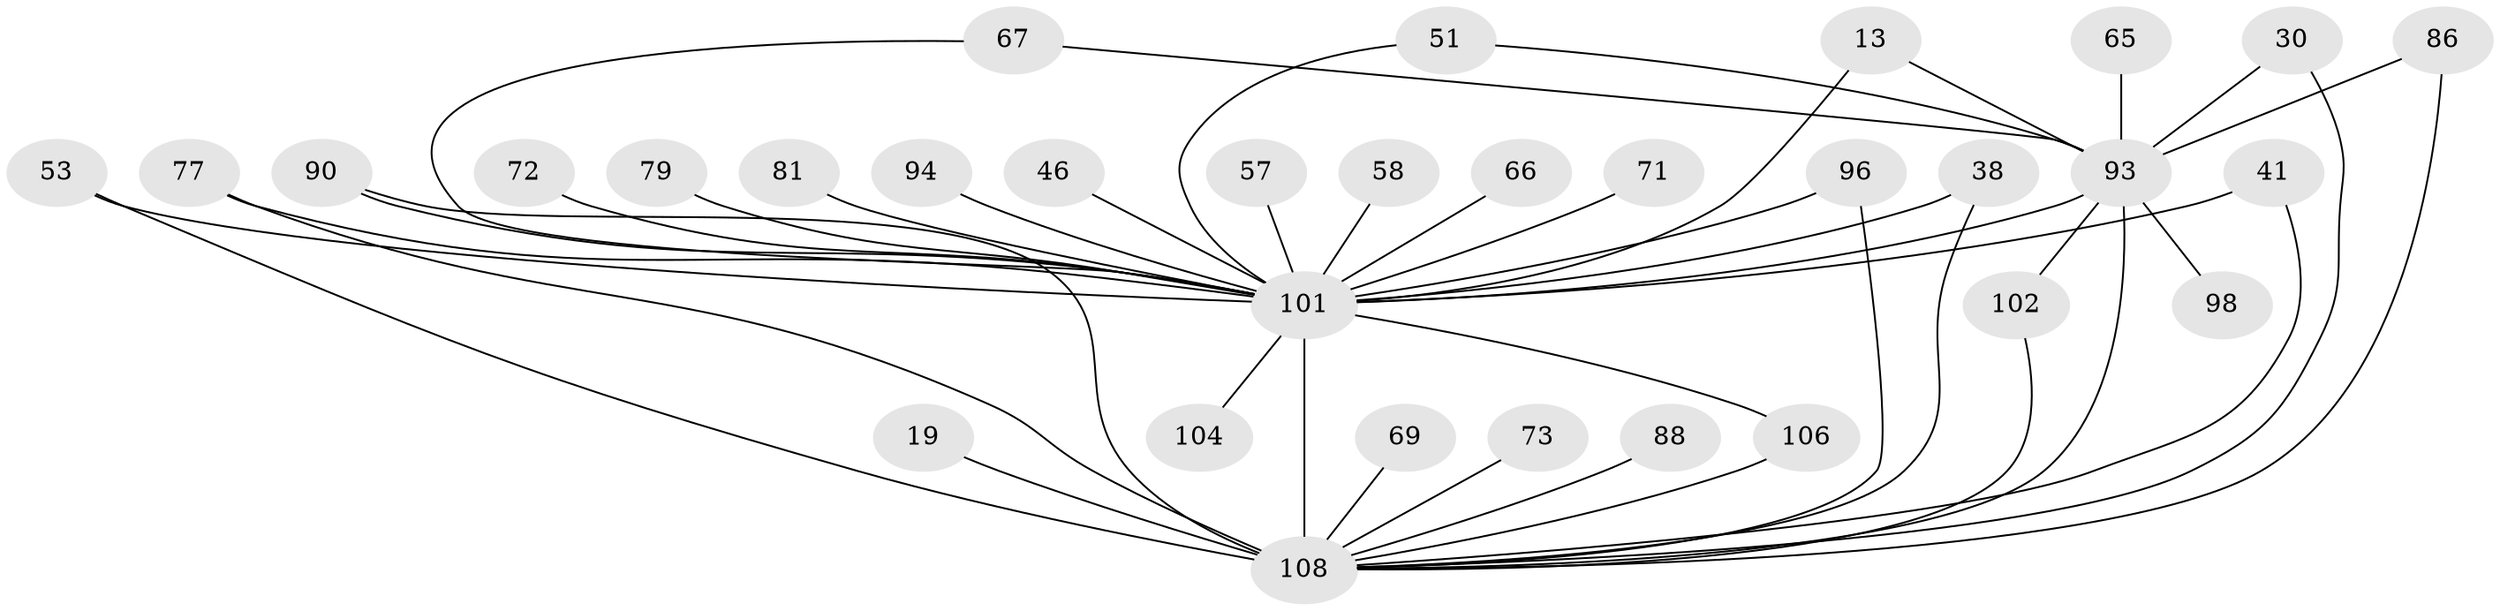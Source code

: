 // original degree distribution, {29: 0.009259259259259259, 17: 0.018518518518518517, 18: 0.009259259259259259, 20: 0.018518518518518517, 19: 0.009259259259259259, 25: 0.009259259259259259, 21: 0.009259259259259259, 22: 0.009259259259259259, 7: 0.018518518518518517, 3: 0.18518518518518517, 2: 0.5555555555555556, 5: 0.05555555555555555, 8: 0.018518518518518517, 4: 0.06481481481481481, 6: 0.009259259259259259}
// Generated by graph-tools (version 1.1) at 2025/49/03/04/25 21:49:25]
// undirected, 32 vertices, 45 edges
graph export_dot {
graph [start="1"]
  node [color=gray90,style=filled];
  13;
  19;
  30;
  38;
  41;
  46;
  51;
  53;
  57;
  58;
  65;
  66;
  67;
  69;
  71;
  72;
  73;
  77;
  79;
  81;
  86;
  88 [super="+62+59"];
  90 [super="+68"];
  93 [super="+89+9"];
  94;
  96 [super="+95+20+80+56+43+83"];
  98 [super="+36"];
  101 [super="+17+48+84+50+42+97"];
  102;
  104;
  106;
  108 [super="+100+107+103+55+105"];
  13 -- 101;
  13 -- 93;
  19 -- 108 [weight=2];
  30 -- 108;
  30 -- 93;
  38 -- 101;
  38 -- 108;
  41 -- 101;
  41 -- 108;
  46 -- 101 [weight=2];
  51 -- 101;
  51 -- 93;
  53 -- 101;
  53 -- 108;
  57 -- 101 [weight=2];
  58 -- 101 [weight=2];
  65 -- 93;
  66 -- 101 [weight=2];
  67 -- 101;
  67 -- 93;
  69 -- 108 [weight=2];
  71 -- 101 [weight=2];
  72 -- 101 [weight=2];
  73 -- 108;
  77 -- 101;
  77 -- 108;
  79 -- 101 [weight=2];
  81 -- 101 [weight=2];
  86 -- 108;
  86 -- 93;
  88 -- 108 [weight=5];
  90 -- 101 [weight=2];
  90 -- 108;
  93 -- 108 [weight=16];
  93 -- 101 [weight=19];
  93 -- 102;
  93 -- 98 [weight=3];
  94 -- 101 [weight=2];
  96 -- 101 [weight=6];
  96 -- 108 [weight=4];
  101 -- 104 [weight=2];
  101 -- 108 [weight=50];
  101 -- 106;
  102 -- 108;
  106 -- 108;
}

